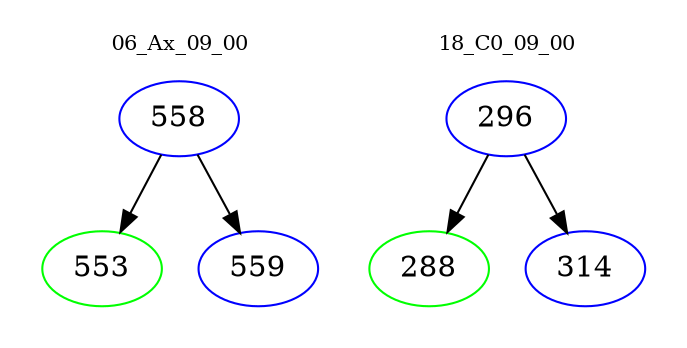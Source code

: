 digraph{
subgraph cluster_0 {
color = white
label = "06_Ax_09_00";
fontsize=10;
T0_558 [label="558", color="blue"]
T0_558 -> T0_553 [color="black"]
T0_553 [label="553", color="green"]
T0_558 -> T0_559 [color="black"]
T0_559 [label="559", color="blue"]
}
subgraph cluster_1 {
color = white
label = "18_C0_09_00";
fontsize=10;
T1_296 [label="296", color="blue"]
T1_296 -> T1_288 [color="black"]
T1_288 [label="288", color="green"]
T1_296 -> T1_314 [color="black"]
T1_314 [label="314", color="blue"]
}
}
